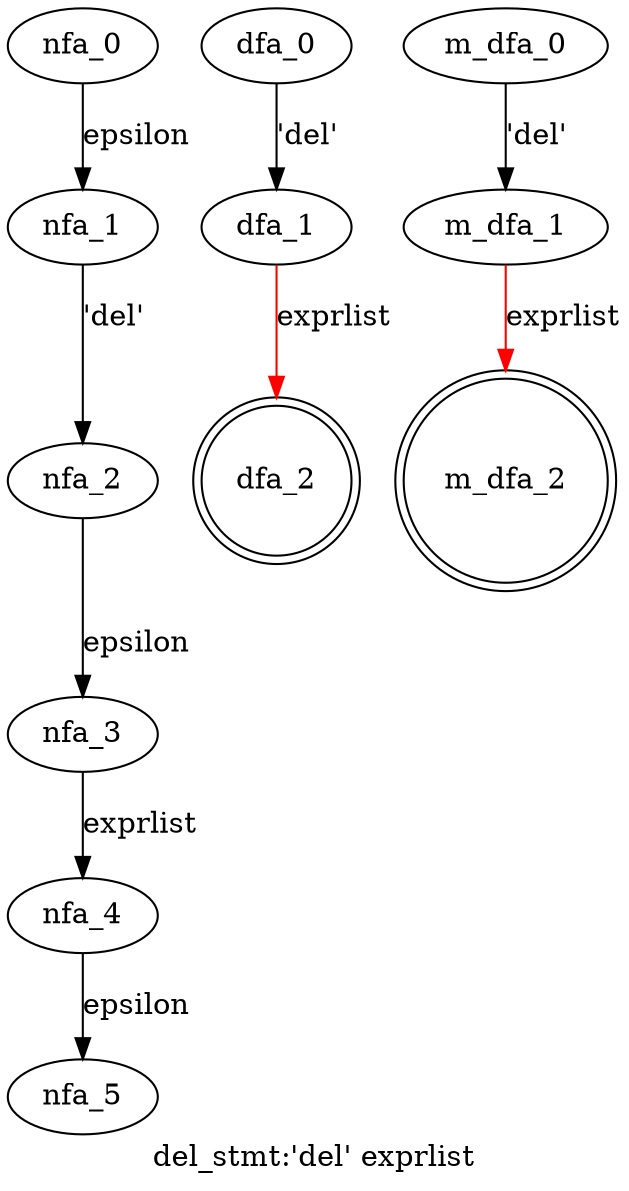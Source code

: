 digraph del_stmt {
 graph[label="del_stmt:'del' exprlist"]
 subgraph del_stmt_nfa {
  nfa_0->nfa_1[label="epsilon"]
  nfa_1->nfa_2[label="'del'"]
  nfa_2->nfa_3[label="epsilon"]
  nfa_3->nfa_4[label="exprlist"]
  nfa_4->nfa_5[label="epsilon"]
  }
 subgraph del_stmt_dfa {
  dfa_0->dfa_1[label="'del'"]
  dfa_1->dfa_2[label="exprlist",color=red]
  dfa_2[shape=doublecircle]
  }
 subgraph del_stmt_m_dfa {
  m_dfa_0->m_dfa_1[label="'del'"]
  m_dfa_1->m_dfa_2[label="exprlist",color=red]
  m_dfa_2[shape=doublecircle]
  }
}
